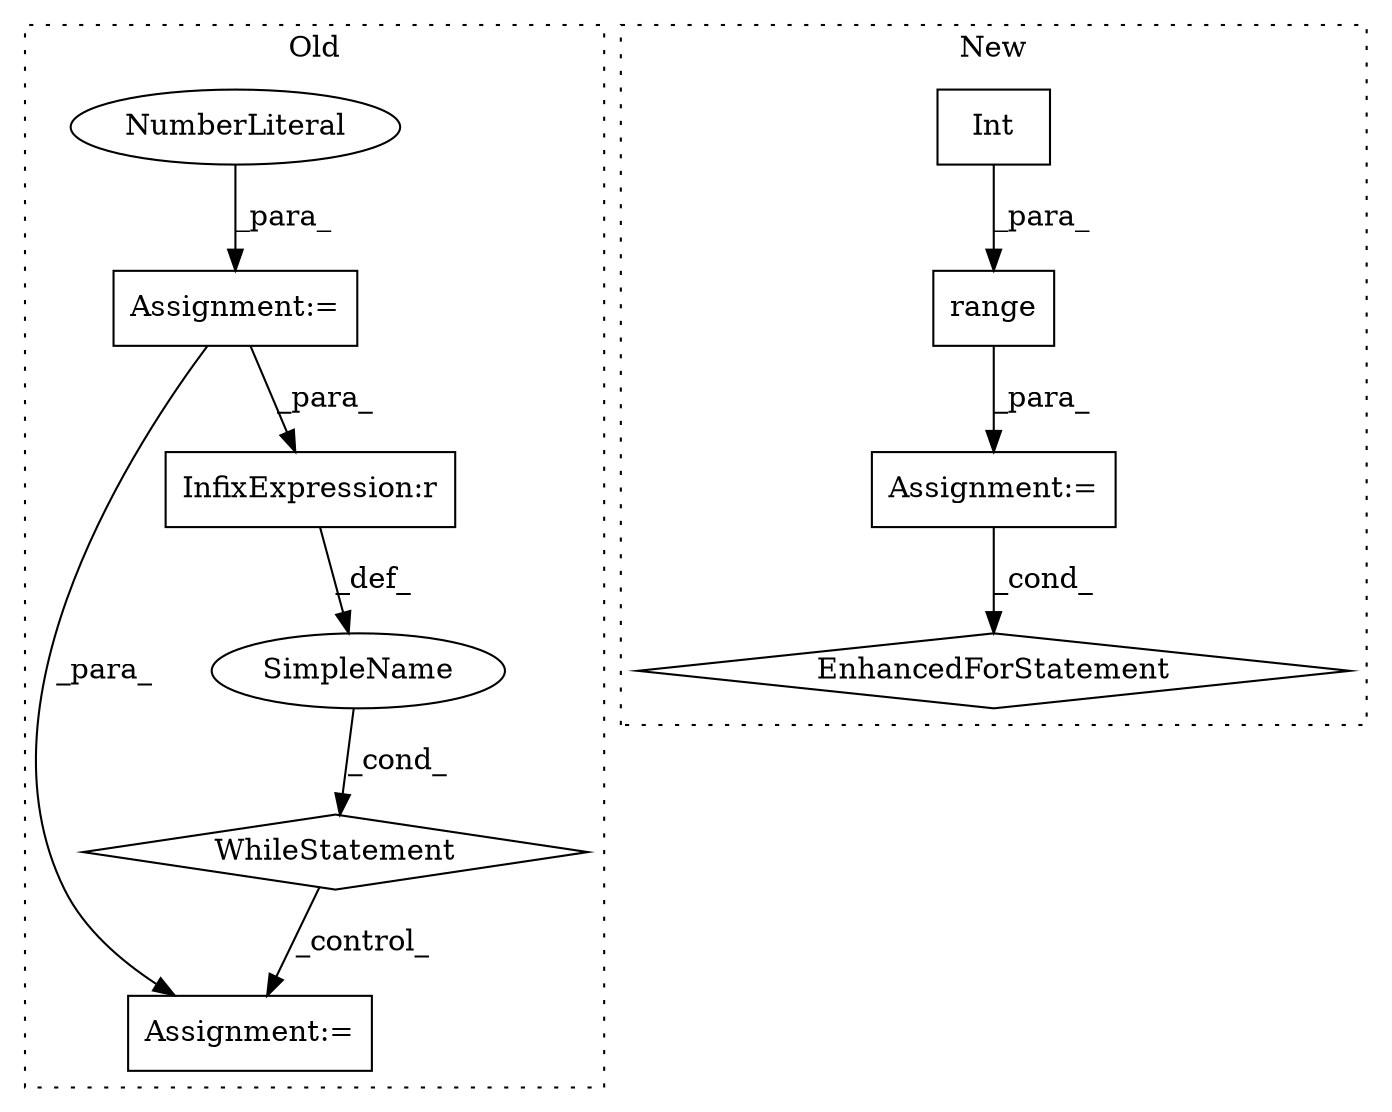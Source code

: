 digraph G {
subgraph cluster0 {
1 [label="WhileStatement" a="61" s="6041,6069" l="7,2" shape="diamond"];
4 [label="Assignment:=" a="7" s="6031" l="1" shape="box"];
6 [label="NumberLiteral" a="34" s="6032" l="1" shape="ellipse"];
8 [label="Assignment:=" a="7" s="7254" l="2" shape="box"];
9 [label="SimpleName" a="42" s="" l="" shape="ellipse"];
10 [label="InfixExpression:r" a="27" s="6051" l="3" shape="box"];
label = "Old";
style="dotted";
}
subgraph cluster1 {
2 [label="Int" a="32" s="5936,5976" l="4,1" shape="box"];
3 [label="Assignment:=" a="7" s="6474,6575" l="61,2" shape="box"];
5 [label="range" a="32" s="6554,6574" l="6,1" shape="box"];
7 [label="EnhancedForStatement" a="70" s="6474,6575" l="61,2" shape="diamond"];
label = "New";
style="dotted";
}
1 -> 8 [label="_control_"];
2 -> 5 [label="_para_"];
3 -> 7 [label="_cond_"];
4 -> 10 [label="_para_"];
4 -> 8 [label="_para_"];
5 -> 3 [label="_para_"];
6 -> 4 [label="_para_"];
9 -> 1 [label="_cond_"];
10 -> 9 [label="_def_"];
}